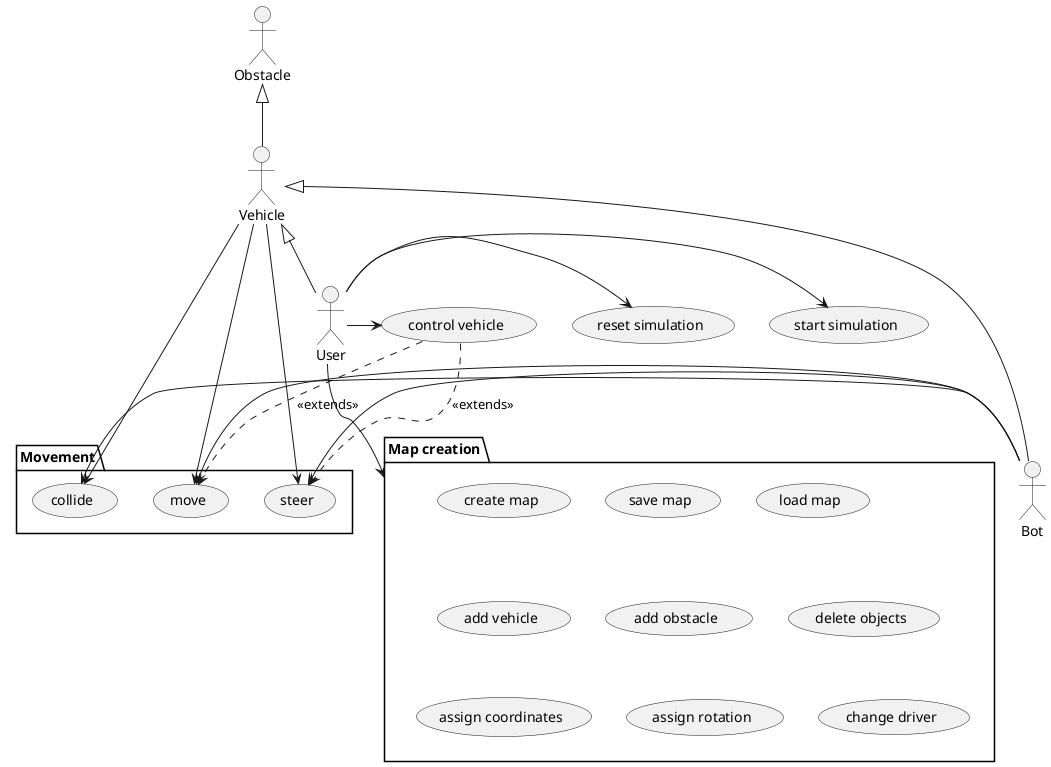 @startuml gameplay
skinparam Style strictuml

actor Obstacle
actor Bot
actor User
actor Vehicle

package Movement {
    usecase move
    usecase steer
    usecase collide
}

package "Map creation" as mc {

    usecase "create map"
    usecase "save map"
    usecase "load map"
    usecase "add vehicle"
    usecase "add obstacle"
    usecase "delete objects"
    usecase "assign coordinates"
    usecase "assign rotation"
    usecase "change driver"

}

usecase "start simulation"
usecase "control vehicle"

:Vehicle: -> collide
:Vehicle: -> move
:Vehicle: -> steer

:Bot: -> (steer)
:Bot: -> collide
:Bot: -> move

:Vehicle: -up-|> :Obstacle:
:Bot: -up-|> :Vehicle:
:User: -up-|> :Vehicle:
:User: -> (control vehicle)
:User: -> (start simulation)
:User: -> (reset simulation)
(control vehicle) -.> (move): <<extends>>
(control vehicle) -.> (steer): <<extends>>
:User: --> mc
@enduml

